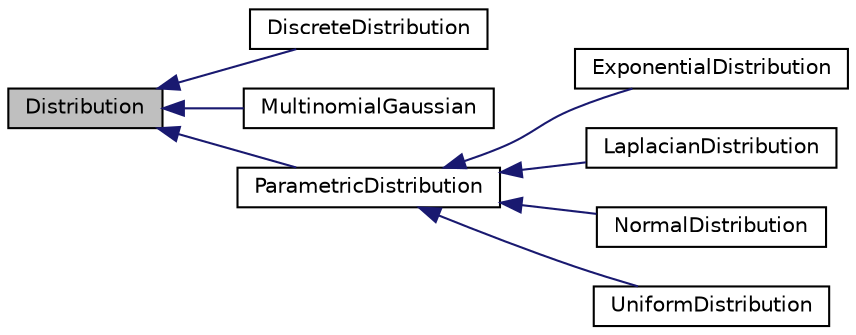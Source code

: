 digraph "Distribution"
{
  edge [fontname="Helvetica",fontsize="10",labelfontname="Helvetica",labelfontsize="10"];
  node [fontname="Helvetica",fontsize="10",shape=record];
  rankdir="LR";
  Node1 [label="Distribution",height=0.2,width=0.4,color="black", fillcolor="grey75", style="filled", fontcolor="black"];
  Node1 -> Node2 [dir="back",color="midnightblue",fontsize="10",style="solid",fontname="Helvetica"];
  Node2 [label="DiscreteDistribution",height=0.2,width=0.4,color="black", fillcolor="white", style="filled",URL="$class_discrete_distribution.html",tooltip="Discrete probability distribution. "];
  Node1 -> Node3 [dir="back",color="midnightblue",fontsize="10",style="solid",fontname="Helvetica"];
  Node3 [label="MultinomialGaussian",height=0.2,width=0.4,color="black", fillcolor="white", style="filled",URL="$class_multinomial_gaussian.html",tooltip="Multinomial gaussian probability distribution. "];
  Node1 -> Node4 [dir="back",color="midnightblue",fontsize="10",style="solid",fontname="Helvetica"];
  Node4 [label="ParametricDistribution",height=0.2,width=0.4,color="black", fillcolor="white", style="filled",URL="$class_parametric_distribution.html",tooltip="Parametric distribution. "];
  Node4 -> Node5 [dir="back",color="midnightblue",fontsize="10",style="solid",fontname="Helvetica"];
  Node5 [label="ExponentialDistribution",height=0.2,width=0.4,color="black", fillcolor="white", style="filled",URL="$class_exponential_distribution.html",tooltip="Exponential probability distribution. "];
  Node4 -> Node6 [dir="back",color="midnightblue",fontsize="10",style="solid",fontname="Helvetica"];
  Node6 [label="LaplacianDistribution",height=0.2,width=0.4,color="black", fillcolor="white", style="filled",URL="$class_laplacian_distribution.html",tooltip="Laplacian probability distribution. "];
  Node4 -> Node7 [dir="back",color="midnightblue",fontsize="10",style="solid",fontname="Helvetica"];
  Node7 [label="NormalDistribution",height=0.2,width=0.4,color="black", fillcolor="white", style="filled",URL="$class_normal_distribution.html",tooltip="Gaussian probability distribution. "];
  Node4 -> Node8 [dir="back",color="midnightblue",fontsize="10",style="solid",fontname="Helvetica"];
  Node8 [label="UniformDistribution",height=0.2,width=0.4,color="black", fillcolor="white", style="filled",URL="$class_uniform_distribution.html",tooltip="Uniform probability distribution. "];
}
